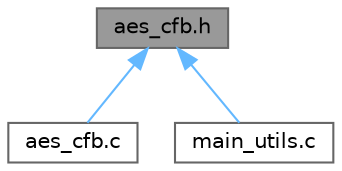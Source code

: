 digraph "aes_cfb.h"
{
 // LATEX_PDF_SIZE
  bgcolor="transparent";
  edge [fontname=Helvetica,fontsize=10,labelfontname=Helvetica,labelfontsize=10];
  node [fontname=Helvetica,fontsize=10,shape=box,height=0.2,width=0.4];
  Node1 [id="Node000001",label="aes_cfb.h",height=0.2,width=0.4,color="gray40", fillcolor="grey60", style="filled", fontcolor="black",tooltip="AES Cipher Feedback (CFB) mode encryption and decryption."];
  Node1 -> Node2 [id="edge1_Node000001_Node000002",dir="back",color="steelblue1",style="solid",tooltip=" "];
  Node2 [id="Node000002",label="aes_cfb.c",height=0.2,width=0.4,color="grey40", fillcolor="white", style="filled",URL="$aes__cfb_8c.html",tooltip=" "];
  Node1 -> Node3 [id="edge2_Node000001_Node000003",dir="back",color="steelblue1",style="solid",tooltip=" "];
  Node3 [id="Node000003",label="main_utils.c",height=0.2,width=0.4,color="grey40", fillcolor="white", style="filled",URL="$main__utils_8c.html",tooltip=" "];
}
